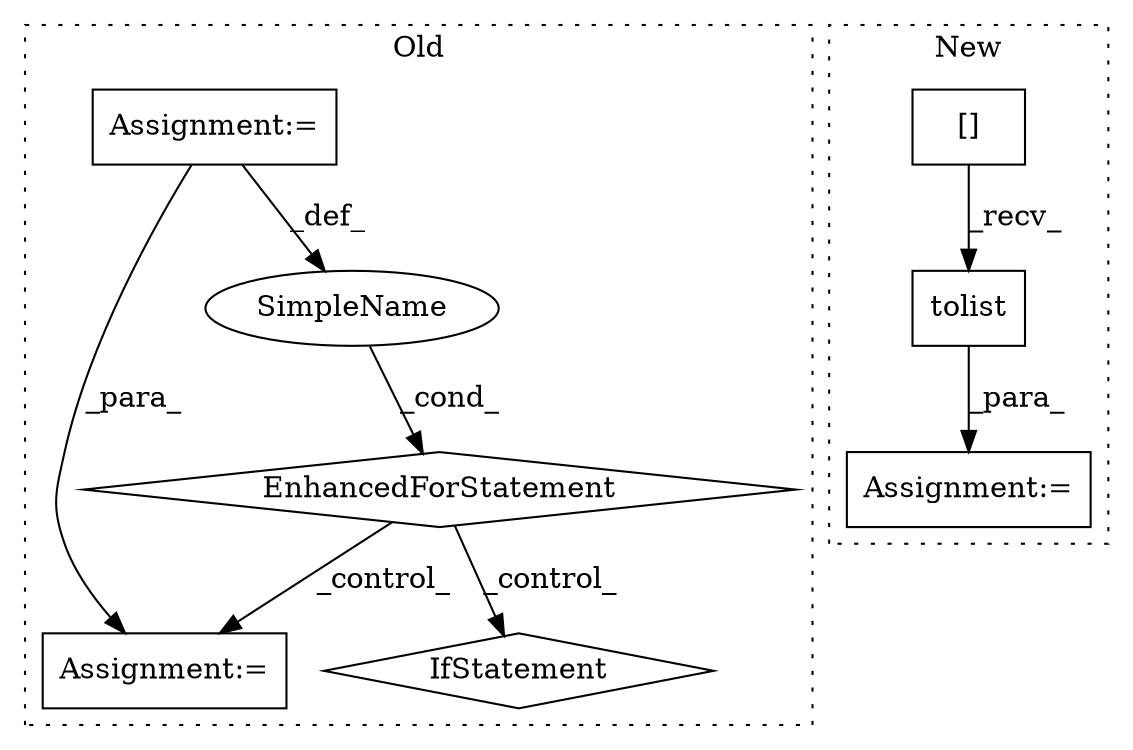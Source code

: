digraph G {
subgraph cluster0 {
1 [label="EnhancedForStatement" a="70" s="11587,11669" l="53,2" shape="diamond"];
3 [label="Assignment:=" a="7" s="11435" l="9" shape="box"];
6 [label="Assignment:=" a="7" s="11863" l="47" shape="box"];
7 [label="SimpleName" a="42" s="11644" l="1" shape="ellipse"];
8 [label="IfStatement" a="25" s="11863" l="47" shape="diamond"];
label = "Old";
style="dotted";
}
subgraph cluster1 {
2 [label="tolist" a="32" s="11282" l="8" shape="box"];
4 [label="Assignment:=" a="7" s="11219" l="1" shape="box"];
5 [label="[]" a="2" s="11220,11279" l="13,2" shape="box"];
label = "New";
style="dotted";
}
1 -> 6 [label="_control_"];
1 -> 8 [label="_control_"];
2 -> 4 [label="_para_"];
3 -> 6 [label="_para_"];
3 -> 7 [label="_def_"];
5 -> 2 [label="_recv_"];
7 -> 1 [label="_cond_"];
}